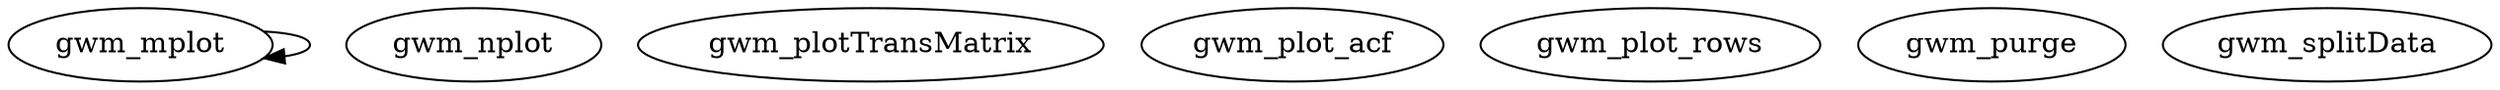 /* Created by mdot for Matlab */
digraph m2html {
  gwm_mplot -> gwm_mplot;

  gwm_mplot [URL="gwm_mplot.html"];
  gwm_nplot [URL="gwm_nplot.html"];
  gwm_plotTransMatrix [URL="gwm_plotTransMatrix.html"];
  gwm_plot_acf [URL="gwm_plot_acf.html"];
  gwm_plot_rows [URL="gwm_plot_rows.html"];
  gwm_purge [URL="gwm_purge.html"];
  gwm_splitData [URL="gwm_splitData.html"];
}